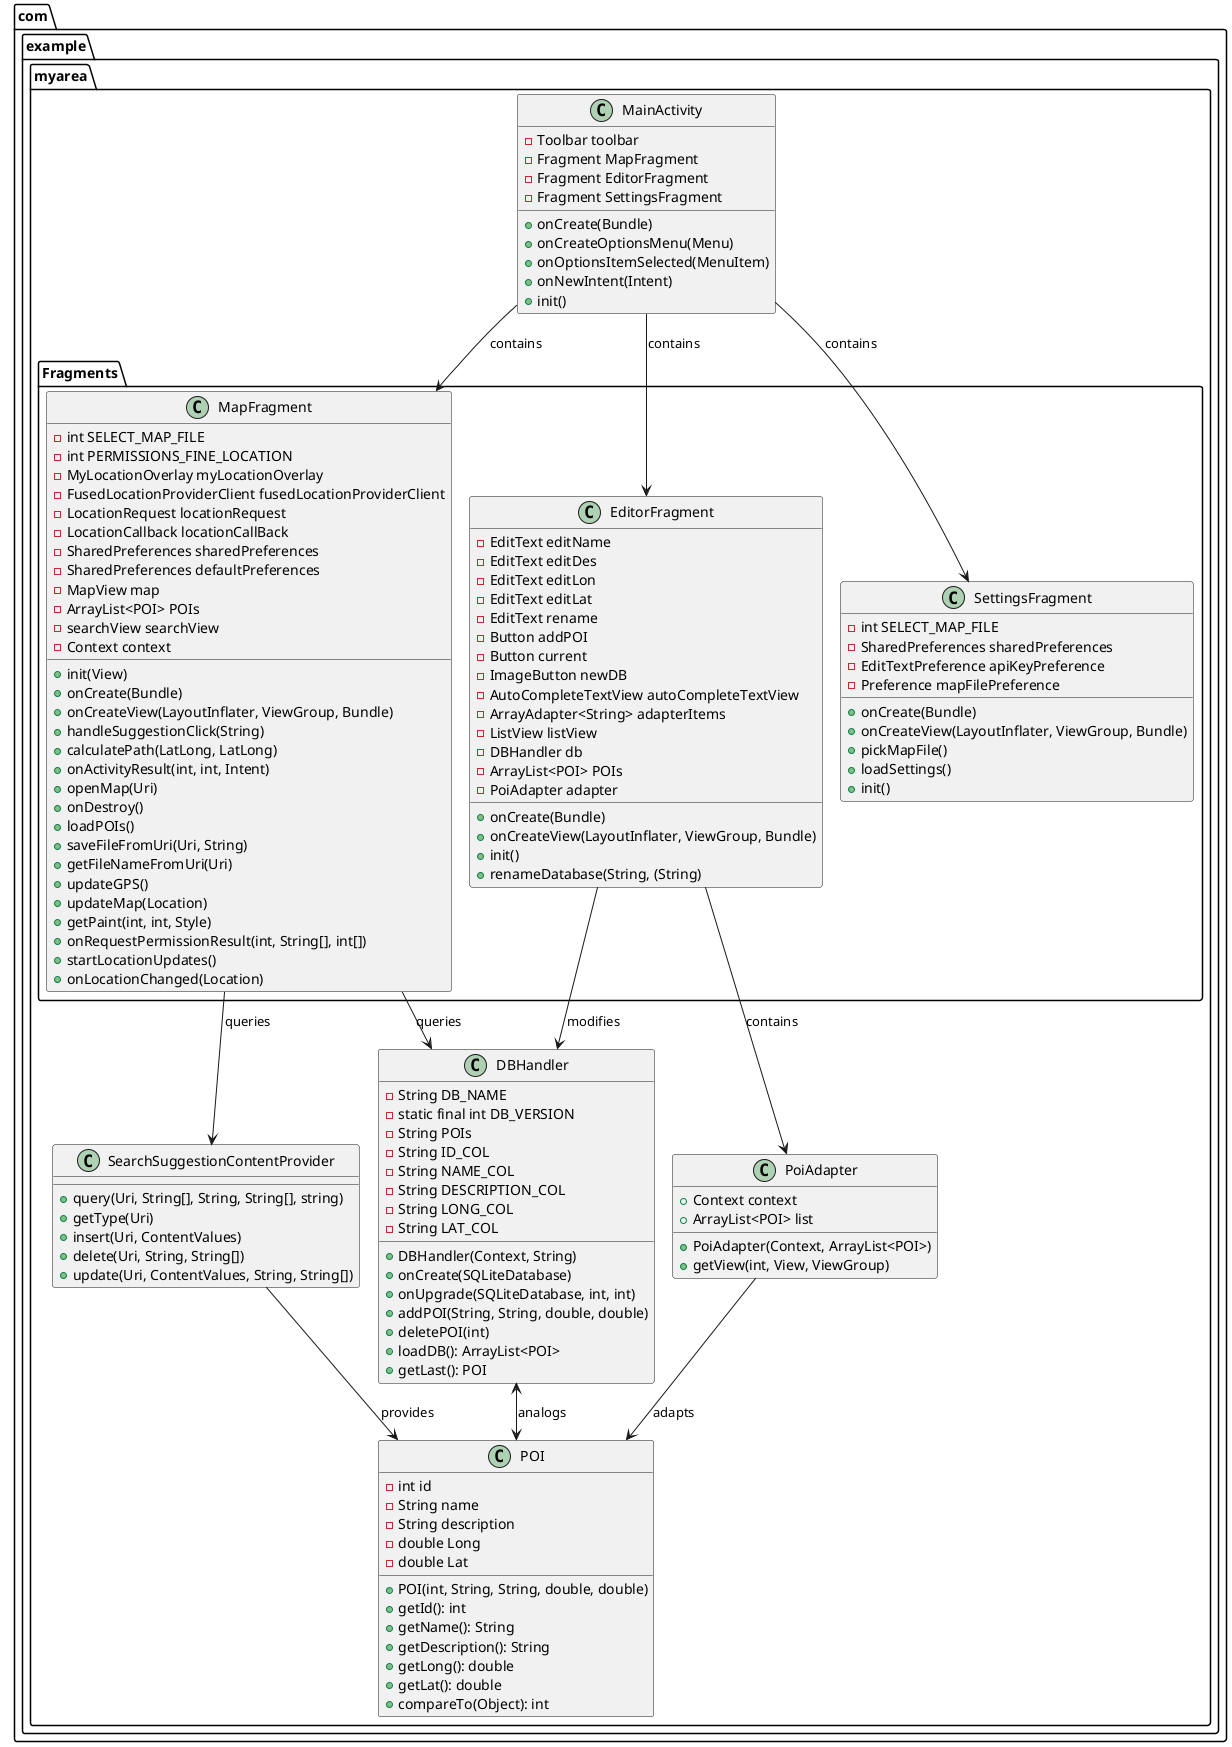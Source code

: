 @startuml
!pragma layout smetana

' Package declaration
package "com.example.myarea" {
  ' Main Activity
  class MainActivity {
    - Toolbar toolbar
    - Fragment MapFragment
    - Fragment EditorFragment
    - Fragment SettingsFragment
    + onCreate(Bundle)
    + onCreateOptionsMenu(Menu)
    + onOptionsItemSelected(MenuItem)
    + onNewIntent(Intent)
    + init()
  }

  ' Data Model
  class POI {
    - int id
    - String name
    - String description
    - double Long
    - double Lat
    + POI(int, String, String, double, double)
    + getId(): int
    + getName(): String
    + getDescription(): String
    + getLong(): double
    + getLat(): double
    + compareTo(Object): int
  }

  ' Database Layer
  class DBHandler {
    - String DB_NAME
    - static final int DB_VERSION
    - String POIs
    - String ID_COL
    - String NAME_COL
    - String DESCRIPTION_COL
    - String LONG_COL
    - String LAT_COL
    + DBHandler(Context, String)
    + onCreate(SQLiteDatabase)
    + onUpgrade(SQLiteDatabase, int, int)
    + addPOI(String, String, double, double)
    + deletePOI(int)
    + loadDB(): ArrayList<POI>
    + getLast(): POI
  }

  ' UI Components
  package "Fragments" {
    class MapFragment {
      - int SELECT_MAP_FILE
      - int PERMISSIONS_FINE_LOCATION
      - MyLocationOverlay myLocationOverlay
      - FusedLocationProviderClient fusedLocationProviderClient
      - LocationRequest locationRequest
      - LocationCallback locationCallBack
      - SharedPreferences sharedPreferences
      - SharedPreferences defaultPreferences
      - MapView map
      - ArrayList<POI> POIs
      - searchView searchView
      - Context context


      + init(View)
      + onCreate(Bundle)
      + onCreateView(LayoutInflater, ViewGroup, Bundle)
      + handleSuggestionClick(String)
      + calculatePath(LatLong, LatLong)
      + onActivityResult(int, int, Intent)
      + openMap(Uri)
      + onDestroy()
      + loadPOIs()
      + saveFileFromUri(Uri, String)
      + getFileNameFromUri(Uri)
      + updateGPS()
      + updateMap(Location)
      + getPaint(int, int, Style)
      + onRequestPermissionResult(int, String[], int[])
      + startLocationUpdates()
      + onLocationChanged(Location)
    }

    class EditorFragment {
      - EditText editName
      - EditText editDes
      - EditText editLon
      - EditText editLat
      - EditText rename
      - Button addPOI
      - Button current
      - ImageButton newDB
      - AutoCompleteTextView autoCompleteTextView
      - ArrayAdapter<String> adapterItems
      - ListView listView
      - DBHandler db
      - ArrayList<POI> POIs
      - PoiAdapter adapter

      + onCreate(Bundle)
      + onCreateView(LayoutInflater, ViewGroup, Bundle)
      + init()
      + renameDatabase(String, (String)
    }

    class SettingsFragment {
      - int SELECT_MAP_FILE
      - SharedPreferences sharedPreferences
      - EditTextPreference apiKeyPreference
      - Preference mapFilePreference

      + onCreate(Bundle)
      + onCreateView(LayoutInflater, ViewGroup, Bundle)
      + pickMapFile()
      + loadSettings()
      + init()
    }
  }

  ' Adapters and Providers
  class PoiAdapter {
    + Context context
    + ArrayList<POI> list

    + PoiAdapter(Context, ArrayList<POI>)
    + getView(int, View, ViewGroup)
  }

  class SearchSuggestionContentProvider {
    + query(Uri, String[], String, String[], string)
    + getType(Uri)
    + insert(Uri, ContentValues)
    + delete(Uri, String, String[])
    + update(Uri, ContentValues, String, String[])
  }
}

' Relationships
MainActivity --> MapFragment : contains
MainActivity --> EditorFragment : contains
MainActivity --> SettingsFragment : contains
EditorFragment --> PoiAdapter : contains

DBHandler <--> POI : analogs >
PoiAdapter --> POI : adapts >
SearchSuggestionContentProvider --> POI : provides >

MapFragment --> SearchSuggestionContentProvider : queries >
MapFragment --> DBHandler : queries >
EditorFragment --> DBHandler : modifies >

@enduml
